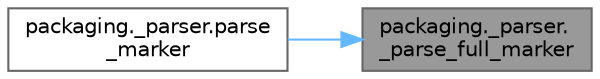 digraph "packaging._parser._parse_full_marker"
{
 // LATEX_PDF_SIZE
  bgcolor="transparent";
  edge [fontname=Helvetica,fontsize=10,labelfontname=Helvetica,labelfontsize=10];
  node [fontname=Helvetica,fontsize=10,shape=box,height=0.2,width=0.4];
  rankdir="RL";
  Node1 [id="Node000001",label="packaging._parser.\l_parse_full_marker",height=0.2,width=0.4,color="gray40", fillcolor="grey60", style="filled", fontcolor="black",tooltip=" "];
  Node1 -> Node2 [id="edge1_Node000001_Node000002",dir="back",color="steelblue1",style="solid",tooltip=" "];
  Node2 [id="Node000002",label="packaging._parser.parse\l_marker",height=0.2,width=0.4,color="grey40", fillcolor="white", style="filled",URL="$namespacepackaging_1_1__parser.html#a695f6a22f415804252e73fa8fe7c6453",tooltip=" "];
}

